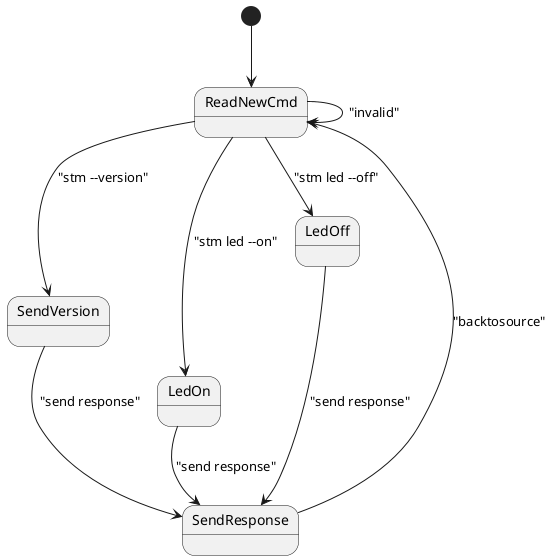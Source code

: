@startuml

[*] --> ReadNewCmd

ReadNewCmd  --> SendVersion : "stm --version"
SendVersion --> SendResponse : "send response"

ReadNewCmd --> LedOn : "stm led --on"
LedOn -->  SendResponse :"send response"

ReadNewCmd --> LedOff : "stm led --off"
LedOff --->  SendResponse : "send response"

SendResponse -->  ReadNewCmd : "backtosource"
ReadNewCmd --> ReadNewCmd : "invalid"


@enduml